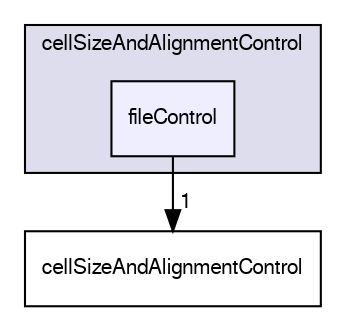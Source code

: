 digraph "applications/utilities/mesh/generation/foamyHexMesh/conformalVoronoiMesh/cellShapeControl/cellSizeAndAlignmentControl/fileControl" {
  bgcolor=transparent;
  compound=true
  node [ fontsize="10", fontname="FreeSans"];
  edge [ labelfontsize="10", labelfontname="FreeSans"];
  subgraph clusterdir_05643186e53d2462fa607018bdeb2939 {
    graph [ bgcolor="#ddddee", pencolor="black", label="cellSizeAndAlignmentControl" fontname="FreeSans", fontsize="10", URL="dir_05643186e53d2462fa607018bdeb2939.html"]
  dir_369d9898b5dc948f94fc529d0810f0cf [shape=box, label="fileControl", style="filled", fillcolor="#eeeeff", pencolor="black", URL="dir_369d9898b5dc948f94fc529d0810f0cf.html"];
  }
  dir_1f06defa736826f5ac84d431f0691704 [shape=box label="cellSizeAndAlignmentControl" URL="dir_1f06defa736826f5ac84d431f0691704.html"];
  dir_369d9898b5dc948f94fc529d0810f0cf->dir_1f06defa736826f5ac84d431f0691704 [headlabel="1", labeldistance=1.5 headhref="dir_000357_000356.html"];
}
